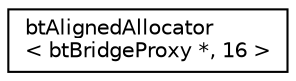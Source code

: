 digraph "Graphical Class Hierarchy"
{
  edge [fontname="Helvetica",fontsize="10",labelfontname="Helvetica",labelfontsize="10"];
  node [fontname="Helvetica",fontsize="10",shape=record];
  rankdir="LR";
  Node1 [label="btAlignedAllocator\l\< btBridgeProxy *, 16 \>",height=0.2,width=0.4,color="black", fillcolor="white", style="filled",URL="$classbt_aligned_allocator.html"];
}
